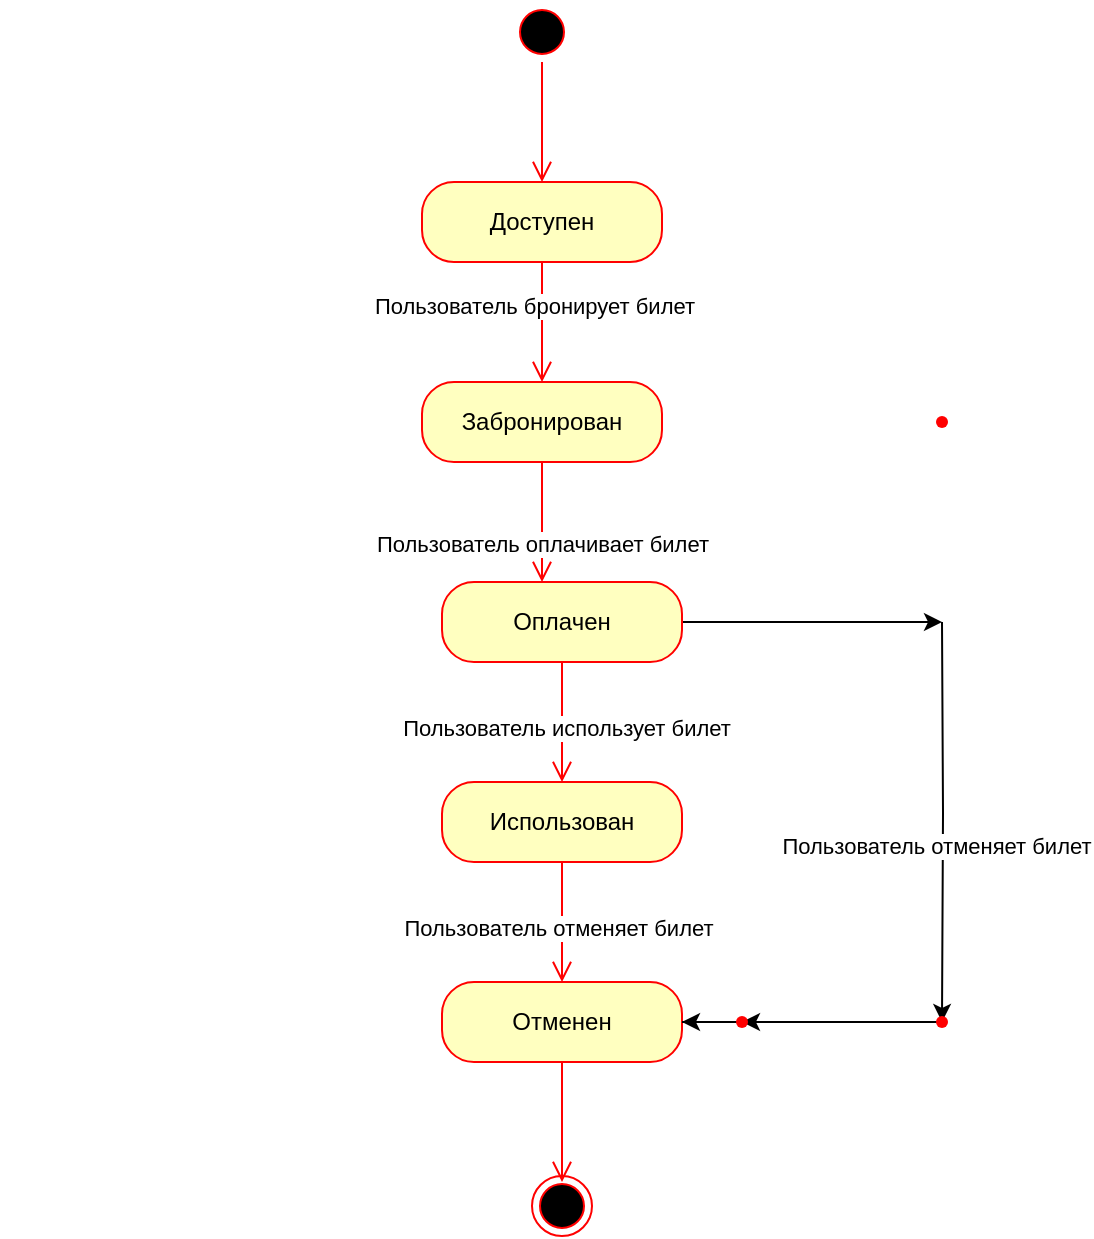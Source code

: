<mxfile version="26.0.16">
  <diagram name="Страница — 1" id="Smj_gIThxJ_iHa_x96WJ">
    <mxGraphModel dx="1105" dy="687" grid="1" gridSize="10" guides="1" tooltips="1" connect="1" arrows="1" fold="1" page="1" pageScale="1" pageWidth="1169" pageHeight="827" math="0" shadow="0">
      <root>
        <mxCell id="0" />
        <mxCell id="1" parent="0" />
        <mxCell id="1FJ4IyoQrNntmZyeiZDh-1" value="Доступен" style="rounded=1;whiteSpace=wrap;html=1;arcSize=40;fontColor=#000000;fillColor=#ffffc0;strokeColor=#ff0000;" parent="1" vertex="1">
          <mxGeometry x="480" y="300" width="120" height="40" as="geometry" />
        </mxCell>
        <mxCell id="1FJ4IyoQrNntmZyeiZDh-2" value="" style="edgeStyle=orthogonalEdgeStyle;html=1;verticalAlign=bottom;endArrow=open;endSize=8;strokeColor=#ff0000;rounded=0;" parent="1" source="1FJ4IyoQrNntmZyeiZDh-1" edge="1">
          <mxGeometry relative="1" as="geometry">
            <mxPoint x="540" y="400" as="targetPoint" />
          </mxGeometry>
        </mxCell>
        <mxCell id="1FJ4IyoQrNntmZyeiZDh-18" value="Пользователь бронирует билет" style="edgeLabel;html=1;align=center;verticalAlign=middle;resizable=0;points=[];" parent="1FJ4IyoQrNntmZyeiZDh-2" vertex="1" connectable="0">
          <mxGeometry x="-0.279" y="-4" relative="1" as="geometry">
            <mxPoint as="offset" />
          </mxGeometry>
        </mxCell>
        <mxCell id="1FJ4IyoQrNntmZyeiZDh-3" value="" style="ellipse;html=1;shape=startState;fillColor=#000000;strokeColor=#ff0000;" parent="1" vertex="1">
          <mxGeometry x="525" y="210" width="30" height="30" as="geometry" />
        </mxCell>
        <mxCell id="1FJ4IyoQrNntmZyeiZDh-4" value="" style="edgeStyle=orthogonalEdgeStyle;html=1;verticalAlign=bottom;endArrow=open;endSize=8;strokeColor=#ff0000;rounded=0;" parent="1" source="1FJ4IyoQrNntmZyeiZDh-3" edge="1">
          <mxGeometry relative="1" as="geometry">
            <mxPoint x="540" y="300" as="targetPoint" />
          </mxGeometry>
        </mxCell>
        <mxCell id="1FJ4IyoQrNntmZyeiZDh-14" value="&lt;pre style=&quot;font-family: var(--ds-font-family-code); overflow: auto; padding: calc(var(--ds-md-zoom)*8px)calc(var(--ds-md-zoom)*12px); text-wrap-mode: wrap; word-break: break-all; color: rgb(255, 255, 255); font-size: 12.573px; text-align: start; margin-top: 0px !important; margin-bottom: 0px !important;&quot;&gt;Пользователь бронирует билет&lt;/pre&gt;" style="edgeLabel;html=1;align=center;verticalAlign=middle;resizable=0;points=[];" parent="1FJ4IyoQrNntmZyeiZDh-4" vertex="1" connectable="0">
          <mxGeometry x="-0.279" y="1" relative="1" as="geometry">
            <mxPoint x="-181" y="38" as="offset" />
          </mxGeometry>
        </mxCell>
        <mxCell id="1FJ4IyoQrNntmZyeiZDh-22" value="" style="edgeStyle=orthogonalEdgeStyle;rounded=0;orthogonalLoop=1;jettySize=auto;html=1;exitX=1;exitY=0.5;exitDx=0;exitDy=0;" parent="1" source="1FJ4IyoQrNntmZyeiZDh-7" edge="1">
          <mxGeometry relative="1" as="geometry">
            <mxPoint x="740" y="520" as="targetPoint" />
          </mxGeometry>
        </mxCell>
        <mxCell id="1FJ4IyoQrNntmZyeiZDh-5" value="Забронирован" style="rounded=1;whiteSpace=wrap;html=1;arcSize=40;fontColor=#000000;fillColor=#ffffc0;strokeColor=#ff0000;" parent="1" vertex="1">
          <mxGeometry x="480" y="400" width="120" height="40" as="geometry" />
        </mxCell>
        <mxCell id="1FJ4IyoQrNntmZyeiZDh-6" value="" style="edgeStyle=orthogonalEdgeStyle;html=1;verticalAlign=bottom;endArrow=open;endSize=8;strokeColor=#ff0000;rounded=0;" parent="1" source="1FJ4IyoQrNntmZyeiZDh-5" edge="1">
          <mxGeometry relative="1" as="geometry">
            <mxPoint x="540" y="500" as="targetPoint" />
          </mxGeometry>
        </mxCell>
        <mxCell id="1FJ4IyoQrNntmZyeiZDh-17" value="Пользователь оплачивает билет" style="edgeLabel;html=1;align=center;verticalAlign=middle;resizable=0;points=[];" parent="1FJ4IyoQrNntmZyeiZDh-6" vertex="1" connectable="0">
          <mxGeometry x="0.366" y="-1" relative="1" as="geometry">
            <mxPoint as="offset" />
          </mxGeometry>
        </mxCell>
        <mxCell id="1FJ4IyoQrNntmZyeiZDh-7" value="Оплачен" style="rounded=1;whiteSpace=wrap;html=1;arcSize=40;fontColor=#000000;fillColor=#ffffc0;strokeColor=#ff0000;" parent="1" vertex="1">
          <mxGeometry x="490" y="500" width="120" height="40" as="geometry" />
        </mxCell>
        <mxCell id="1FJ4IyoQrNntmZyeiZDh-8" value="" style="edgeStyle=orthogonalEdgeStyle;html=1;verticalAlign=bottom;endArrow=open;endSize=8;strokeColor=#ff0000;rounded=0;" parent="1" source="1FJ4IyoQrNntmZyeiZDh-7" edge="1">
          <mxGeometry relative="1" as="geometry">
            <mxPoint x="550" y="600" as="targetPoint" />
          </mxGeometry>
        </mxCell>
        <mxCell id="1FJ4IyoQrNntmZyeiZDh-19" value="Пользователь использует билет" style="edgeLabel;html=1;align=center;verticalAlign=middle;resizable=0;points=[];" parent="1FJ4IyoQrNntmZyeiZDh-8" vertex="1" connectable="0">
          <mxGeometry x="0.114" y="1" relative="1" as="geometry">
            <mxPoint as="offset" />
          </mxGeometry>
        </mxCell>
        <mxCell id="1FJ4IyoQrNntmZyeiZDh-9" value="Использован" style="rounded=1;whiteSpace=wrap;html=1;arcSize=40;fontColor=#000000;fillColor=#ffffc0;strokeColor=#ff0000;" parent="1" vertex="1">
          <mxGeometry x="490" y="600" width="120" height="40" as="geometry" />
        </mxCell>
        <mxCell id="1FJ4IyoQrNntmZyeiZDh-10" value="" style="edgeStyle=orthogonalEdgeStyle;html=1;verticalAlign=bottom;endArrow=open;endSize=8;strokeColor=#ff0000;rounded=0;" parent="1" source="1FJ4IyoQrNntmZyeiZDh-9" edge="1">
          <mxGeometry relative="1" as="geometry">
            <mxPoint x="550" y="700" as="targetPoint" />
          </mxGeometry>
        </mxCell>
        <mxCell id="1FJ4IyoQrNntmZyeiZDh-20" value="Пользователь отменяет билет" style="edgeLabel;html=1;align=center;verticalAlign=middle;resizable=0;points=[];" parent="1FJ4IyoQrNntmZyeiZDh-10" vertex="1" connectable="0">
          <mxGeometry x="0.083" y="-3" relative="1" as="geometry">
            <mxPoint as="offset" />
          </mxGeometry>
        </mxCell>
        <mxCell id="1FJ4IyoQrNntmZyeiZDh-11" value="Отменен" style="rounded=1;whiteSpace=wrap;html=1;arcSize=40;fontColor=#000000;fillColor=#ffffc0;strokeColor=#ff0000;" parent="1" vertex="1">
          <mxGeometry x="490" y="700" width="120" height="40" as="geometry" />
        </mxCell>
        <mxCell id="1FJ4IyoQrNntmZyeiZDh-12" value="" style="edgeStyle=orthogonalEdgeStyle;html=1;verticalAlign=bottom;endArrow=open;endSize=8;strokeColor=#ff0000;rounded=0;" parent="1" source="1FJ4IyoQrNntmZyeiZDh-11" edge="1">
          <mxGeometry relative="1" as="geometry">
            <mxPoint x="550" y="800" as="targetPoint" />
          </mxGeometry>
        </mxCell>
        <mxCell id="1FJ4IyoQrNntmZyeiZDh-13" value="" style="ellipse;html=1;shape=endState;fillColor=#000000;strokeColor=#ff0000;" parent="1" vertex="1">
          <mxGeometry x="535" y="797" width="30" height="30" as="geometry" />
        </mxCell>
        <mxCell id="1FJ4IyoQrNntmZyeiZDh-24" value="" style="edgeStyle=orthogonalEdgeStyle;rounded=0;orthogonalLoop=1;jettySize=auto;html=1;" parent="1" target="1FJ4IyoQrNntmZyeiZDh-23" edge="1">
          <mxGeometry relative="1" as="geometry">
            <mxPoint x="740" y="520" as="sourcePoint" />
          </mxGeometry>
        </mxCell>
        <mxCell id="1FJ4IyoQrNntmZyeiZDh-29" value="Пользователь отменяет билет" style="edgeLabel;html=1;align=center;verticalAlign=middle;resizable=0;points=[];" parent="1FJ4IyoQrNntmZyeiZDh-24" vertex="1" connectable="0">
          <mxGeometry x="0.123" y="-3" relative="1" as="geometry">
            <mxPoint as="offset" />
          </mxGeometry>
        </mxCell>
        <mxCell id="1FJ4IyoQrNntmZyeiZDh-21" value="" style="shape=waypoint;sketch=0;size=6;pointerEvents=1;points=[];fillColor=#ffffc0;resizable=0;rotatable=0;perimeter=centerPerimeter;snapToPoint=1;strokeColor=#ff0000;fontColor=#000000;rounded=1;arcSize=40;" parent="1" vertex="1">
          <mxGeometry x="730" y="410" width="20" height="20" as="geometry" />
        </mxCell>
        <mxCell id="1FJ4IyoQrNntmZyeiZDh-25" style="edgeStyle=orthogonalEdgeStyle;rounded=0;orthogonalLoop=1;jettySize=auto;html=1;" parent="1" source="1FJ4IyoQrNntmZyeiZDh-23" edge="1">
          <mxGeometry relative="1" as="geometry">
            <mxPoint x="740" y="720" as="targetPoint" />
          </mxGeometry>
        </mxCell>
        <mxCell id="1FJ4IyoQrNntmZyeiZDh-27" value="" style="edgeStyle=orthogonalEdgeStyle;rounded=0;orthogonalLoop=1;jettySize=auto;html=1;" parent="1" source="1FJ4IyoQrNntmZyeiZDh-23" target="1FJ4IyoQrNntmZyeiZDh-26" edge="1">
          <mxGeometry relative="1" as="geometry" />
        </mxCell>
        <mxCell id="1FJ4IyoQrNntmZyeiZDh-23" value="" style="shape=waypoint;sketch=0;size=6;pointerEvents=1;points=[];fillColor=#ffffc0;resizable=0;rotatable=0;perimeter=centerPerimeter;snapToPoint=1;strokeColor=#ff0000;fontColor=#000000;rounded=1;arcSize=40;" parent="1" vertex="1">
          <mxGeometry x="730" y="710" width="20" height="20" as="geometry" />
        </mxCell>
        <mxCell id="1FJ4IyoQrNntmZyeiZDh-28" style="edgeStyle=orthogonalEdgeStyle;rounded=0;orthogonalLoop=1;jettySize=auto;html=1;" parent="1" source="1FJ4IyoQrNntmZyeiZDh-26" target="1FJ4IyoQrNntmZyeiZDh-11" edge="1">
          <mxGeometry relative="1" as="geometry" />
        </mxCell>
        <mxCell id="1FJ4IyoQrNntmZyeiZDh-26" value="" style="shape=waypoint;sketch=0;size=6;pointerEvents=1;points=[];fillColor=#ffffc0;resizable=0;rotatable=0;perimeter=centerPerimeter;snapToPoint=1;strokeColor=#ff0000;fontColor=#000000;rounded=1;arcSize=40;" parent="1" vertex="1">
          <mxGeometry x="630" y="710" width="20" height="20" as="geometry" />
        </mxCell>
      </root>
    </mxGraphModel>
  </diagram>
</mxfile>
